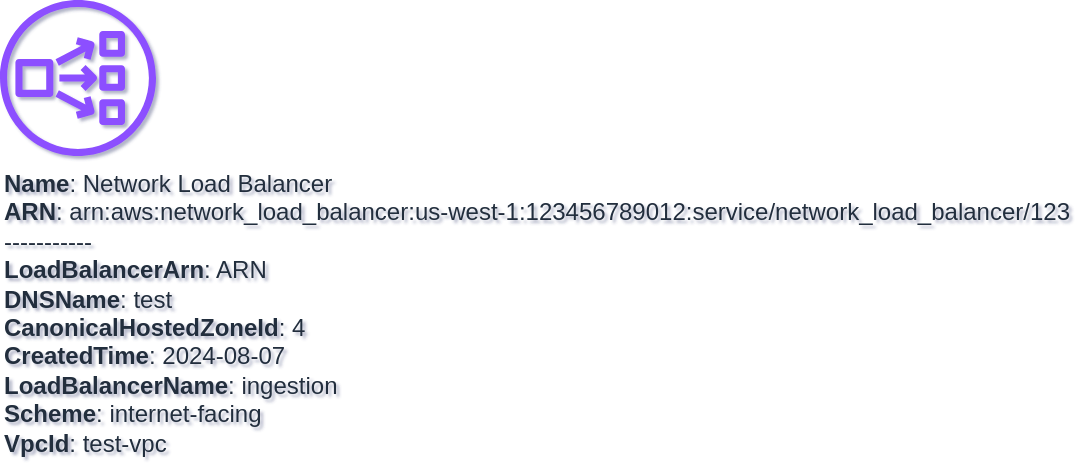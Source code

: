 <mxfile type="MultiCloud">
	<diagram id="diagram_1" name="AWS components">
		<mxGraphModel dx="1015" dy="661" grid="1" gridSize="10" guides="1" tooltips="1" connect="1" arrows="1" fold="1" page="1" pageScale="1" pageWidth="850" pageHeight="1100" math="0" shadow="1">
			<root>
				<mxCell id="0"/>
				<mxCell id="1" parent="0"/>
				<mxCell id="vertex:network_load_balancer:arn:aws:network_load_balancer:us-west-1:123456789012:service/network_load_balancer/123" value="&lt;b&gt;Name&lt;/b&gt;: Network Load Balancer&lt;BR&gt;&lt;b&gt;ARN&lt;/b&gt;: arn:aws:network_load_balancer:us-west-1:123456789012:service/network_load_balancer/123&lt;BR&gt;-----------&lt;BR&gt;&lt;b&gt;LoadBalancerArn&lt;/b&gt;: ARN&lt;BR&gt;&lt;b&gt;DNSName&lt;/b&gt;: test&lt;BR&gt;&lt;b&gt;CanonicalHostedZoneId&lt;/b&gt;: 4&lt;BR&gt;&lt;b&gt;CreatedTime&lt;/b&gt;: 2024-08-07&lt;BR&gt;&lt;b&gt;LoadBalancerName&lt;/b&gt;: ingestion&lt;BR&gt;&lt;b&gt;Scheme&lt;/b&gt;: internet-facing&lt;BR&gt;&lt;b&gt;VpcId&lt;/b&gt;: test-vpc" style="sketch=0;outlineConnect=0;fontColor=#232F3E;gradientColor=none;fillColor=#8C4FFF;strokeColor=none;dashed=0;verticalLabelPosition=bottom;verticalAlign=top;align=left;html=1;fontSize=12;fontStyle=0;aspect=fixed;pointerEvents=1;shape=mxgraph.aws4.network_load_balancer;" parent="1" vertex="1">
					<mxGeometry width="78" height="78" as="geometry"/>
				</mxCell>
			</root>
		</mxGraphModel>
	</diagram>
</mxfile>
